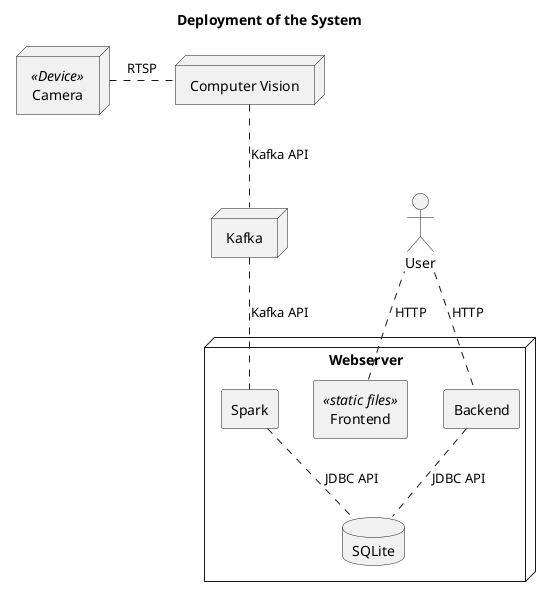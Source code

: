 @startuml

title "Deployment of the System"

node Camera <<Device>>
node "Computer Vision" as CV
node Kafka
node Webserver {
    rectangle Spark
    database SQLite
    rectangle Backend
    rectangle Frontend <<static files>>
}
actor User

Camera . CV: RTSP
CV .. Kafka: Kafka API
Kafka .. Spark: Kafka API
Spark .. SQLite: JDBC API
Backend .. SQLite: JDBC API
Frontend . User: HTTP
User .. Backend: HTTP

@enduml
